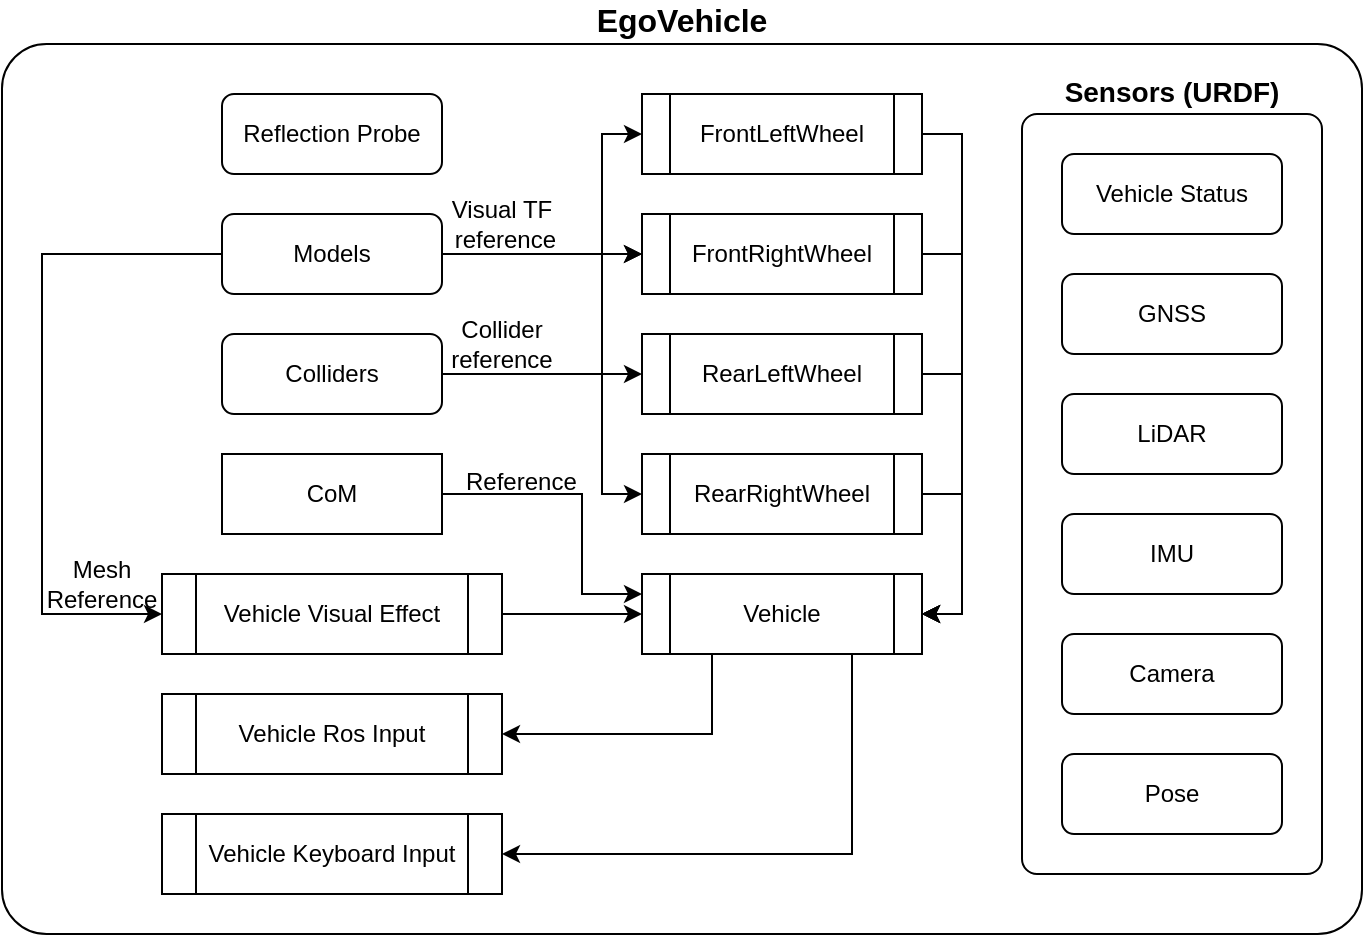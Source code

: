 <mxfile version="21.5.0" type="device">
  <diagram name="Page-1" id="CpT_m-j7Am7sjx0DqRG0">
    <mxGraphModel dx="1975" dy="650" grid="1" gridSize="10" guides="1" tooltips="1" connect="1" arrows="1" fold="1" page="1" pageScale="1" pageWidth="850" pageHeight="1100" math="0" shadow="0">
      <root>
        <mxCell id="0" />
        <mxCell id="1" parent="0" />
        <mxCell id="NEY-SCTF0jtiZKWW0wOI-28" value="EgoVehicle" style="rounded=1;whiteSpace=wrap;html=1;labelPosition=center;verticalLabelPosition=top;align=center;verticalAlign=bottom;arcSize=5;fontSize=16;fontStyle=1" vertex="1" parent="1">
          <mxGeometry x="-700" y="295" width="680" height="445" as="geometry" />
        </mxCell>
        <mxCell id="NEY-SCTF0jtiZKWW0wOI-93" value="" style="edgeStyle=orthogonalEdgeStyle;rounded=0;orthogonalLoop=1;jettySize=auto;html=1;entryX=0;entryY=0.25;entryDx=0;entryDy=0;" edge="1" parent="1" source="NEY-SCTF0jtiZKWW0wOI-47" target="NEY-SCTF0jtiZKWW0wOI-69">
          <mxGeometry relative="1" as="geometry">
            <Array as="points">
              <mxPoint x="-410" y="520" />
              <mxPoint x="-410" y="570" />
            </Array>
          </mxGeometry>
        </mxCell>
        <mxCell id="NEY-SCTF0jtiZKWW0wOI-47" value="&lt;div&gt;CoM&lt;/div&gt;" style="rounded=0;whiteSpace=wrap;html=1;" vertex="1" parent="1">
          <mxGeometry x="-590" y="500" width="110" height="40" as="geometry" />
        </mxCell>
        <mxCell id="NEY-SCTF0jtiZKWW0wOI-68" style="edgeStyle=orthogonalEdgeStyle;rounded=0;orthogonalLoop=1;jettySize=auto;html=1;entryX=0;entryY=0.5;entryDx=0;entryDy=0;" edge="1" parent="1" source="NEY-SCTF0jtiZKWW0wOI-48" target="NEY-SCTF0jtiZKWW0wOI-57">
          <mxGeometry relative="1" as="geometry">
            <mxPoint x="-430" y="405" as="targetPoint" />
            <Array as="points">
              <mxPoint x="-400" y="400" />
              <mxPoint x="-400" y="400" />
            </Array>
          </mxGeometry>
        </mxCell>
        <mxCell id="NEY-SCTF0jtiZKWW0wOI-48" value="&lt;div&gt;Models&lt;/div&gt;" style="rounded=1;whiteSpace=wrap;html=1;" vertex="1" parent="1">
          <mxGeometry x="-590" y="380" width="110" height="40" as="geometry" />
        </mxCell>
        <mxCell id="NEY-SCTF0jtiZKWW0wOI-50" value="&lt;div style=&quot;font-size: 14px;&quot;&gt;Sensors (URDF)&lt;/div&gt;" style="rounded=1;whiteSpace=wrap;html=1;labelPosition=center;verticalLabelPosition=top;align=center;verticalAlign=bottom;arcSize=5;fontSize=14;fontStyle=1" vertex="1" parent="1">
          <mxGeometry x="-190" y="330" width="150" height="380" as="geometry" />
        </mxCell>
        <mxCell id="NEY-SCTF0jtiZKWW0wOI-52" value="Reflection Probe" style="rounded=1;whiteSpace=wrap;html=1;" vertex="1" parent="1">
          <mxGeometry x="-590" y="320" width="110" height="40" as="geometry" />
        </mxCell>
        <mxCell id="NEY-SCTF0jtiZKWW0wOI-92" value="" style="edgeStyle=orthogonalEdgeStyle;rounded=0;orthogonalLoop=1;jettySize=auto;html=1;entryX=0.75;entryY=1;entryDx=0;entryDy=0;endArrow=none;endFill=0;startArrow=classic;startFill=1;" edge="1" parent="1" source="NEY-SCTF0jtiZKWW0wOI-53" target="NEY-SCTF0jtiZKWW0wOI-69">
          <mxGeometry relative="1" as="geometry">
            <mxPoint x="-285" y="700" as="targetPoint" />
          </mxGeometry>
        </mxCell>
        <mxCell id="NEY-SCTF0jtiZKWW0wOI-53" value="&lt;div&gt;Vehicle Keyboard Input&lt;/div&gt;" style="shape=process;whiteSpace=wrap;html=1;backgroundOutline=1;" vertex="1" parent="1">
          <mxGeometry x="-620" y="680" width="170" height="40" as="geometry" />
        </mxCell>
        <mxCell id="NEY-SCTF0jtiZKWW0wOI-61" value="" style="edgeStyle=orthogonalEdgeStyle;rounded=0;orthogonalLoop=1;jettySize=auto;html=1;entryX=0;entryY=0.5;entryDx=0;entryDy=0;endArrow=none;endFill=0;startArrow=classic;startFill=1;" edge="1" parent="1" source="NEY-SCTF0jtiZKWW0wOI-54" target="NEY-SCTF0jtiZKWW0wOI-48">
          <mxGeometry relative="1" as="geometry">
            <mxPoint x="-720" y="610" as="targetPoint" />
            <Array as="points">
              <mxPoint x="-680" y="580" />
              <mxPoint x="-680" y="400" />
            </Array>
          </mxGeometry>
        </mxCell>
        <mxCell id="NEY-SCTF0jtiZKWW0wOI-54" value="&lt;div&gt;Vehicle Visual Effect&lt;/div&gt;" style="shape=process;whiteSpace=wrap;html=1;backgroundOutline=1;" vertex="1" parent="1">
          <mxGeometry x="-620" y="560" width="170" height="40" as="geometry" />
        </mxCell>
        <mxCell id="NEY-SCTF0jtiZKWW0wOI-71" value="" style="edgeStyle=orthogonalEdgeStyle;rounded=0;orthogonalLoop=1;jettySize=auto;html=1;entryX=0.25;entryY=1;entryDx=0;entryDy=0;endArrow=none;endFill=0;startArrow=classic;startFill=1;" edge="1" parent="1" source="NEY-SCTF0jtiZKWW0wOI-55" target="NEY-SCTF0jtiZKWW0wOI-69">
          <mxGeometry relative="1" as="geometry">
            <mxPoint x="-320" y="640" as="targetPoint" />
            <Array as="points">
              <mxPoint x="-345" y="640" />
            </Array>
          </mxGeometry>
        </mxCell>
        <mxCell id="NEY-SCTF0jtiZKWW0wOI-55" value="Vehicle Ros Input" style="shape=process;whiteSpace=wrap;html=1;backgroundOutline=1;" vertex="1" parent="1">
          <mxGeometry x="-620" y="620" width="170" height="40" as="geometry" />
        </mxCell>
        <mxCell id="NEY-SCTF0jtiZKWW0wOI-56" value="FrontLeftWheel" style="shape=process;whiteSpace=wrap;html=1;backgroundOutline=1;" vertex="1" parent="1">
          <mxGeometry x="-380" y="320" width="140" height="40" as="geometry" />
        </mxCell>
        <mxCell id="NEY-SCTF0jtiZKWW0wOI-57" value="FrontRightWheel" style="shape=process;whiteSpace=wrap;html=1;backgroundOutline=1;" vertex="1" parent="1">
          <mxGeometry x="-380" y="380" width="140" height="40" as="geometry" />
        </mxCell>
        <mxCell id="NEY-SCTF0jtiZKWW0wOI-58" value="RearLeftWheel" style="shape=process;whiteSpace=wrap;html=1;backgroundOutline=1;" vertex="1" parent="1">
          <mxGeometry x="-380" y="440" width="140" height="40" as="geometry" />
        </mxCell>
        <mxCell id="NEY-SCTF0jtiZKWW0wOI-59" value="RearRightWheel" style="shape=process;whiteSpace=wrap;html=1;backgroundOutline=1;" vertex="1" parent="1">
          <mxGeometry x="-380" y="500" width="140" height="40" as="geometry" />
        </mxCell>
        <mxCell id="NEY-SCTF0jtiZKWW0wOI-64" value="" style="rounded=0;orthogonalLoop=1;jettySize=auto;html=1;entryX=0;entryY=0.5;entryDx=0;entryDy=0;exitX=1;exitY=0.5;exitDx=0;exitDy=0;edgeStyle=orthogonalEdgeStyle;" edge="1" parent="1" source="NEY-SCTF0jtiZKWW0wOI-49" target="NEY-SCTF0jtiZKWW0wOI-59">
          <mxGeometry relative="1" as="geometry">
            <mxPoint x="-520" y="440" as="sourcePoint" />
            <mxPoint x="-400" y="560" as="targetPoint" />
            <Array as="points">
              <mxPoint x="-400" y="460" />
              <mxPoint x="-400" y="520" />
            </Array>
          </mxGeometry>
        </mxCell>
        <mxCell id="NEY-SCTF0jtiZKWW0wOI-70" value="" style="edgeStyle=orthogonalEdgeStyle;rounded=0;orthogonalLoop=1;jettySize=auto;html=1;endArrow=none;endFill=0;startArrow=classic;startFill=1;" edge="1" parent="1" source="NEY-SCTF0jtiZKWW0wOI-69" target="NEY-SCTF0jtiZKWW0wOI-54">
          <mxGeometry relative="1" as="geometry" />
        </mxCell>
        <mxCell id="NEY-SCTF0jtiZKWW0wOI-75" value="" style="edgeStyle=orthogonalEdgeStyle;rounded=0;orthogonalLoop=1;jettySize=auto;html=1;entryX=1;entryY=0.5;entryDx=0;entryDy=0;endArrow=none;endFill=0;startArrow=classic;startFill=1;" edge="1" parent="1">
          <mxGeometry relative="1" as="geometry">
            <mxPoint x="-240" y="580" as="sourcePoint" />
            <mxPoint x="-240" y="520" as="targetPoint" />
            <Array as="points">
              <mxPoint x="-220" y="580" />
              <mxPoint x="-220" y="520" />
            </Array>
          </mxGeometry>
        </mxCell>
        <mxCell id="NEY-SCTF0jtiZKWW0wOI-69" value="&lt;div&gt;Vehicle&lt;/div&gt;" style="shape=process;whiteSpace=wrap;html=1;backgroundOutline=1;" vertex="1" parent="1">
          <mxGeometry x="-380" y="560" width="140" height="40" as="geometry" />
        </mxCell>
        <mxCell id="NEY-SCTF0jtiZKWW0wOI-77" value="" style="edgeStyle=orthogonalEdgeStyle;rounded=0;orthogonalLoop=1;jettySize=auto;html=1;entryX=1;entryY=0.5;entryDx=0;entryDy=0;exitX=1;exitY=0.5;exitDx=0;exitDy=0;endArrow=none;endFill=0;startArrow=classic;startFill=1;" edge="1" parent="1">
          <mxGeometry relative="1" as="geometry">
            <mxPoint x="-240" y="580" as="sourcePoint" />
            <mxPoint x="-240" y="460" as="targetPoint" />
            <Array as="points">
              <mxPoint x="-220" y="580" />
              <mxPoint x="-220" y="460" />
            </Array>
          </mxGeometry>
        </mxCell>
        <mxCell id="NEY-SCTF0jtiZKWW0wOI-78" value="" style="edgeStyle=orthogonalEdgeStyle;rounded=0;orthogonalLoop=1;jettySize=auto;html=1;entryX=1;entryY=0.5;entryDx=0;entryDy=0;endArrow=none;endFill=0;startArrow=classic;startFill=1;exitX=1;exitY=0.5;exitDx=0;exitDy=0;" edge="1" parent="1" source="NEY-SCTF0jtiZKWW0wOI-69" target="NEY-SCTF0jtiZKWW0wOI-57">
          <mxGeometry relative="1" as="geometry">
            <mxPoint x="-230" y="580" as="sourcePoint" />
            <mxPoint x="-190" y="482.48" as="targetPoint" />
            <Array as="points">
              <mxPoint x="-220" y="580" />
              <mxPoint x="-220" y="400" />
            </Array>
          </mxGeometry>
        </mxCell>
        <mxCell id="NEY-SCTF0jtiZKWW0wOI-79" value="" style="edgeStyle=orthogonalEdgeStyle;rounded=0;orthogonalLoop=1;jettySize=auto;html=1;entryX=1;entryY=0.5;entryDx=0;entryDy=0;exitX=1;exitY=0.5;exitDx=0;exitDy=0;startArrow=classic;startFill=1;endArrow=none;endFill=0;" edge="1" parent="1" source="NEY-SCTF0jtiZKWW0wOI-69" target="NEY-SCTF0jtiZKWW0wOI-56">
          <mxGeometry relative="1" as="geometry">
            <mxPoint x="-230" y="620" as="sourcePoint" />
            <mxPoint x="-230" y="405" as="targetPoint" />
            <Array as="points">
              <mxPoint x="-220" y="580" />
              <mxPoint x="-220" y="340" />
            </Array>
          </mxGeometry>
        </mxCell>
        <mxCell id="NEY-SCTF0jtiZKWW0wOI-82" value="Collider reference" style="text;html=1;strokeColor=none;fillColor=none;align=center;verticalAlign=middle;whiteSpace=wrap;rounded=0;" vertex="1" parent="1">
          <mxGeometry x="-480" y="430" width="60" height="30" as="geometry" />
        </mxCell>
        <mxCell id="NEY-SCTF0jtiZKWW0wOI-84" value="&lt;div&gt;Visual TF&lt;br&gt;&lt;/div&gt;&lt;div&gt;&amp;nbsp;reference&lt;/div&gt;" style="text;html=1;strokeColor=none;fillColor=none;align=center;verticalAlign=middle;whiteSpace=wrap;rounded=0;" vertex="1" parent="1">
          <mxGeometry x="-480" y="370" width="60" height="30" as="geometry" />
        </mxCell>
        <mxCell id="NEY-SCTF0jtiZKWW0wOI-49" value="Colliders" style="rounded=1;whiteSpace=wrap;html=1;" vertex="1" parent="1">
          <mxGeometry x="-590" y="440" width="110" height="40" as="geometry" />
        </mxCell>
        <mxCell id="NEY-SCTF0jtiZKWW0wOI-87" style="edgeStyle=orthogonalEdgeStyle;rounded=0;orthogonalLoop=1;jettySize=auto;html=1;entryX=0;entryY=0.5;entryDx=0;entryDy=0;exitX=0;exitY=1;exitDx=0;exitDy=0;" edge="1" parent="1" source="NEY-SCTF0jtiZKWW0wOI-84" target="NEY-SCTF0jtiZKWW0wOI-56">
          <mxGeometry relative="1" as="geometry">
            <mxPoint x="-370" y="410" as="targetPoint" />
            <mxPoint x="-470" y="410" as="sourcePoint" />
            <Array as="points">
              <mxPoint x="-400" y="400" />
              <mxPoint x="-400" y="340" />
            </Array>
          </mxGeometry>
        </mxCell>
        <mxCell id="NEY-SCTF0jtiZKWW0wOI-89" style="edgeStyle=orthogonalEdgeStyle;rounded=0;orthogonalLoop=1;jettySize=auto;html=1;entryX=0;entryY=0.5;entryDx=0;entryDy=0;exitX=0;exitY=1;exitDx=0;exitDy=0;" edge="1" parent="1" source="NEY-SCTF0jtiZKWW0wOI-82" target="NEY-SCTF0jtiZKWW0wOI-57">
          <mxGeometry relative="1" as="geometry">
            <mxPoint x="-370" y="410" as="targetPoint" />
            <mxPoint x="-470" y="410" as="sourcePoint" />
            <Array as="points">
              <mxPoint x="-400" y="460" />
              <mxPoint x="-400" y="400" />
            </Array>
          </mxGeometry>
        </mxCell>
        <mxCell id="NEY-SCTF0jtiZKWW0wOI-90" value="" style="rounded=0;orthogonalLoop=1;jettySize=auto;html=1;entryX=0;entryY=0.5;entryDx=0;entryDy=0;exitX=1;exitY=0.5;exitDx=0;exitDy=0;edgeStyle=orthogonalEdgeStyle;" edge="1" parent="1" source="NEY-SCTF0jtiZKWW0wOI-49" target="NEY-SCTF0jtiZKWW0wOI-58">
          <mxGeometry relative="1" as="geometry">
            <mxPoint x="-470" y="470" as="sourcePoint" />
            <mxPoint x="-370" y="530" as="targetPoint" />
            <Array as="points">
              <mxPoint x="-390" y="460" />
              <mxPoint x="-390" y="460" />
            </Array>
          </mxGeometry>
        </mxCell>
        <mxCell id="NEY-SCTF0jtiZKWW0wOI-94" value="Reference" style="text;whiteSpace=wrap;html=1;" vertex="1" parent="1">
          <mxGeometry x="-470" y="500" width="132" height="40" as="geometry" />
        </mxCell>
        <mxCell id="NEY-SCTF0jtiZKWW0wOI-101" value="Vehicle Status" style="rounded=1;whiteSpace=wrap;html=1;" vertex="1" parent="1">
          <mxGeometry x="-170" y="350" width="110" height="40" as="geometry" />
        </mxCell>
        <mxCell id="NEY-SCTF0jtiZKWW0wOI-102" value="Camera" style="rounded=1;whiteSpace=wrap;html=1;" vertex="1" parent="1">
          <mxGeometry x="-170" y="590" width="110" height="40" as="geometry" />
        </mxCell>
        <mxCell id="NEY-SCTF0jtiZKWW0wOI-103" value="Pose" style="rounded=1;whiteSpace=wrap;html=1;" vertex="1" parent="1">
          <mxGeometry x="-170" y="650" width="110" height="40" as="geometry" />
        </mxCell>
        <mxCell id="NEY-SCTF0jtiZKWW0wOI-104" value="LiDAR" style="rounded=1;whiteSpace=wrap;html=1;" vertex="1" parent="1">
          <mxGeometry x="-170" y="470" width="110" height="40" as="geometry" />
        </mxCell>
        <mxCell id="NEY-SCTF0jtiZKWW0wOI-105" value="IMU" style="rounded=1;whiteSpace=wrap;html=1;" vertex="1" parent="1">
          <mxGeometry x="-170" y="530" width="110" height="40" as="geometry" />
        </mxCell>
        <mxCell id="NEY-SCTF0jtiZKWW0wOI-106" value="GNSS" style="rounded=1;whiteSpace=wrap;html=1;" vertex="1" parent="1">
          <mxGeometry x="-170" y="410" width="110" height="40" as="geometry" />
        </mxCell>
        <mxCell id="NEY-SCTF0jtiZKWW0wOI-109" value="Mesh Reference" style="text;html=1;strokeColor=none;fillColor=none;align=center;verticalAlign=middle;whiteSpace=wrap;rounded=0;" vertex="1" parent="1">
          <mxGeometry x="-680" y="550" width="60" height="30" as="geometry" />
        </mxCell>
      </root>
    </mxGraphModel>
  </diagram>
</mxfile>

